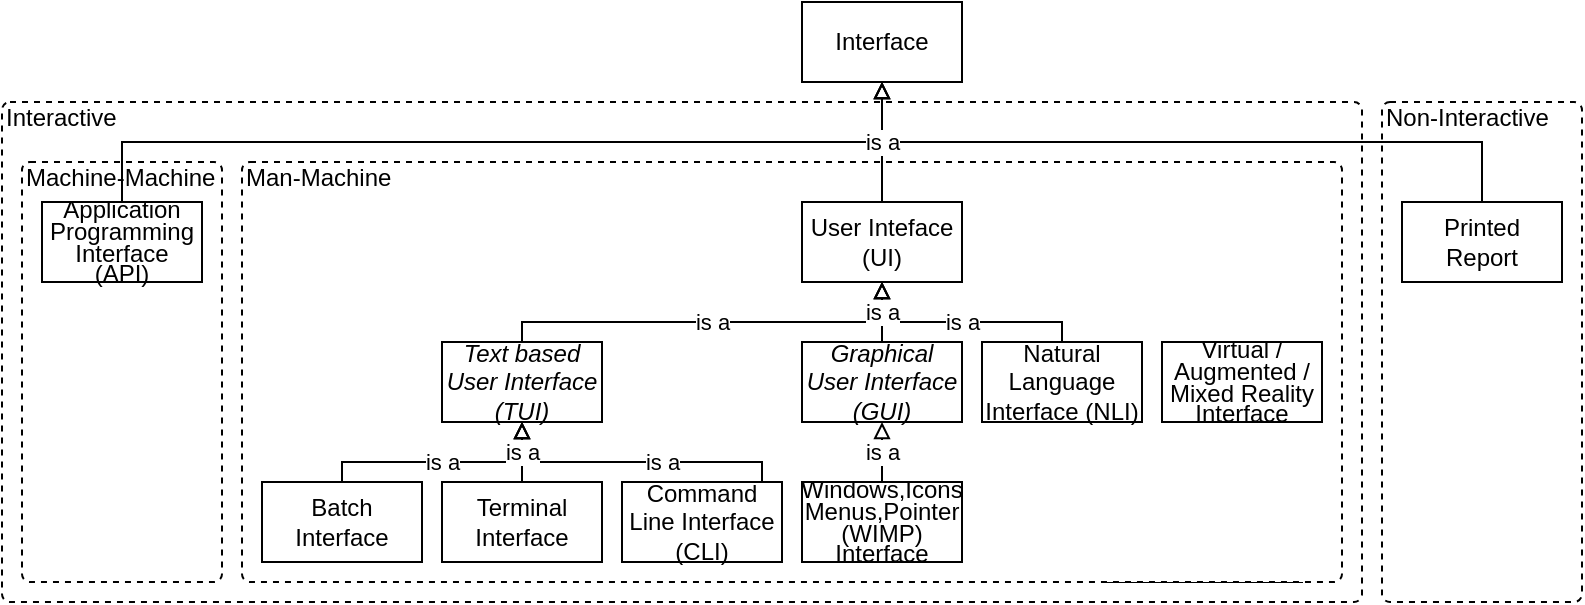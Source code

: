<mxfile version="20.8.16" type="device" pages="3"><diagram name="Page-1" id="mZaBI1A5slS95DHODoS3"><mxGraphModel dx="1195" dy="1812" grid="1" gridSize="10" guides="1" tooltips="1" connect="1" arrows="1" fold="1" page="1" pageScale="1" pageWidth="850" pageHeight="1100" math="0" shadow="0"><root><mxCell id="0"/><mxCell id="uAy7rTlutq_aL-wQHRvP-76" value="Boundaries" parent="0"/><mxCell id="uAy7rTlutq_aL-wQHRvP-78" value="Interactive" style="rounded=1;whiteSpace=wrap;html=1;dashed=1;absoluteArcSize=1;arcSize=8;container=1;collapsible=0;recursiveResize=0;align=left;verticalAlign=top;spacing=2;spacingTop=-6;" vertex="1" parent="uAy7rTlutq_aL-wQHRvP-76"><mxGeometry x="30" y="-130" width="680" height="250" as="geometry"/></mxCell><mxCell id="uAy7rTlutq_aL-wQHRvP-83" value="Emergent variations&lt;br style=&quot;font-size: 9px;&quot;&gt;(Brain-Machine Interfaces, etc.) are not listed.&amp;nbsp;" style="shape=note;size=9;whiteSpace=wrap;html=1;rounded=1;fontStyle=2;fontSize=9;" vertex="1" parent="uAy7rTlutq_aL-wQHRvP-78"><mxGeometry x="550" y="180" width="100" height="60" as="geometry"/></mxCell><mxCell id="uAy7rTlutq_aL-wQHRvP-79" value="Non-Interactive" style="rounded=1;whiteSpace=wrap;html=1;dashed=1;absoluteArcSize=1;arcSize=8;container=1;collapsible=0;recursiveResize=0;align=left;verticalAlign=top;spacingTop=-6;" vertex="1" parent="uAy7rTlutq_aL-wQHRvP-76"><mxGeometry x="720" y="-130" width="100" height="250" as="geometry"/></mxCell><mxCell id="uAy7rTlutq_aL-wQHRvP-82" value="Machine-Machine" style="rounded=1;whiteSpace=wrap;html=1;dashed=1;absoluteArcSize=1;arcSize=8;container=1;collapsible=0;recursiveResize=0;align=left;verticalAlign=top;spacingTop=-6;" vertex="1" parent="uAy7rTlutq_aL-wQHRvP-76"><mxGeometry x="40" y="-100" width="100" height="210" as="geometry"/></mxCell><mxCell id="uAy7rTlutq_aL-wQHRvP-84" value="Man-Machine" style="rounded=1;whiteSpace=wrap;html=1;dashed=1;absoluteArcSize=1;arcSize=8;container=1;collapsible=0;recursiveResize=0;align=left;verticalAlign=top;spacingTop=-6;" vertex="1" parent="uAy7rTlutq_aL-wQHRvP-76"><mxGeometry x="150" y="-100" width="550" height="210" as="geometry"/></mxCell><mxCell id="1" parent="0"/><mxCell id="uAy7rTlutq_aL-wQHRvP-1" value="Graphical User Interface (GUI)" style="rounded=0;whiteSpace=wrap;html=1;fontStyle=2" vertex="1" parent="1"><mxGeometry x="430" y="-10" width="80" height="40" as="geometry"/></mxCell><mxCell id="uAy7rTlutq_aL-wQHRvP-24" value="is a" style="edgeStyle=elbowEdgeStyle;rounded=0;orthogonalLoop=1;jettySize=auto;html=1;endArrow=block;endFill=0;exitX=0.5;exitY=0;exitDx=0;exitDy=0;entryX=0.5;entryY=1;entryDx=0;entryDy=0;elbow=vertical;" edge="1" parent="1" source="uAy7rTlutq_aL-wQHRvP-2" target="uAy7rTlutq_aL-wQHRvP-3"><mxGeometry relative="1" as="geometry"><mxPoint x="460" y="40" as="targetPoint"/><Array as="points"><mxPoint x="400" y="-20"/></Array></mxGeometry></mxCell><mxCell id="uAy7rTlutq_aL-wQHRvP-2" value="Text based User Interface (TUI)" style="rounded=0;whiteSpace=wrap;html=1;fontStyle=2" vertex="1" parent="1"><mxGeometry x="250" y="-10" width="80" height="40" as="geometry"/></mxCell><mxCell id="uAy7rTlutq_aL-wQHRvP-3" value="User Inteface (UI)" style="rounded=0;whiteSpace=wrap;html=1;" vertex="1" parent="1"><mxGeometry x="430" y="-80" width="80" height="40" as="geometry"/></mxCell><mxCell id="uAy7rTlutq_aL-wQHRvP-26" value="is a" style="edgeStyle=orthogonalEdgeStyle;rounded=0;orthogonalLoop=1;jettySize=auto;html=1;entryX=0.5;entryY=1;entryDx=0;entryDy=0;endArrow=block;endFill=0;exitX=0.5;exitY=0;exitDx=0;exitDy=0;" edge="1" parent="1" source="uAy7rTlutq_aL-wQHRvP-4" target="uAy7rTlutq_aL-wQHRvP-2"><mxGeometry relative="1" as="geometry"><mxPoint x="440" y="90" as="sourcePoint"/><mxPoint x="300" y="30" as="targetPoint"/><Array as="points"><mxPoint x="410" y="50"/><mxPoint x="290" y="50"/></Array></mxGeometry></mxCell><mxCell id="uAy7rTlutq_aL-wQHRvP-4" value="Command Line Interface&lt;br&gt;(CLI)" style="rounded=0;whiteSpace=wrap;html=1;" vertex="1" parent="1"><mxGeometry x="340" y="60" width="80" height="40" as="geometry"/></mxCell><mxCell id="uAy7rTlutq_aL-wQHRvP-11" value="Natural Language Interface (NLI)" style="rounded=0;whiteSpace=wrap;html=1;" vertex="1" parent="1"><mxGeometry x="520" y="-10" width="80" height="40" as="geometry"/></mxCell><mxCell id="uAy7rTlutq_aL-wQHRvP-33" value="is a" style="edgeStyle=orthogonalEdgeStyle;rounded=0;orthogonalLoop=1;jettySize=auto;html=1;entryX=0.5;entryY=1;entryDx=0;entryDy=0;endArrow=block;endFill=0;exitX=0.5;exitY=0;exitDx=0;exitDy=0;" edge="1" parent="1" source="uAy7rTlutq_aL-wQHRvP-17" target="uAy7rTlutq_aL-wQHRvP-2"><mxGeometry relative="1" as="geometry"><Array as="points"><mxPoint x="200" y="50"/><mxPoint x="290" y="50"/></Array></mxGeometry></mxCell><mxCell id="uAy7rTlutq_aL-wQHRvP-17" value="Batch Interface" style="rounded=0;whiteSpace=wrap;html=1;" vertex="1" parent="1"><mxGeometry x="160" y="60" width="80" height="40" as="geometry"/></mxCell><mxCell id="uAy7rTlutq_aL-wQHRvP-21" value="is a" style="edgeStyle=orthogonalEdgeStyle;rounded=0;orthogonalLoop=1;jettySize=auto;html=1;entryX=0.5;entryY=1;entryDx=0;entryDy=0;endArrow=block;endFill=0;" edge="1" parent="1" source="uAy7rTlutq_aL-wQHRvP-18" target="uAy7rTlutq_aL-wQHRvP-1"><mxGeometry relative="1" as="geometry"/></mxCell><mxCell id="uAy7rTlutq_aL-wQHRvP-18" value="&lt;p style=&quot;line-height: 90%;&quot;&gt;Windows,Icons Menus,Pointer (WIMP) Interface&lt;/p&gt;" style="rounded=0;whiteSpace=wrap;html=1;" vertex="1" parent="1"><mxGeometry x="430" y="60" width="80" height="40" as="geometry"/></mxCell><mxCell id="uAy7rTlutq_aL-wQHRvP-29" value="&lt;p style=&quot;line-height: 90%;&quot;&gt;Application Programming Interface&lt;br&gt;(API)&lt;br&gt;&lt;/p&gt;" style="rounded=0;whiteSpace=wrap;html=1;" vertex="1" parent="1"><mxGeometry x="50" y="-80" width="80" height="40" as="geometry"/></mxCell><mxCell id="uAy7rTlutq_aL-wQHRvP-50" style="edgeStyle=elbowEdgeStyle;rounded=0;orthogonalLoop=1;jettySize=auto;elbow=vertical;html=1;entryX=0.5;entryY=1;entryDx=0;entryDy=0;endArrow=block;endFill=0;exitX=0.5;exitY=0;exitDx=0;exitDy=0;" edge="1" parent="1" source="uAy7rTlutq_aL-wQHRvP-29" target="uAy7rTlutq_aL-wQHRvP-37"><mxGeometry relative="1" as="geometry"><mxPoint x="350" y="-80" as="sourcePoint"/></mxGeometry></mxCell><mxCell id="uAy7rTlutq_aL-wQHRvP-34" value="Printed &lt;br&gt;Report" style="rounded=0;whiteSpace=wrap;html=1;" vertex="1" parent="1"><mxGeometry x="730" y="-80" width="80" height="40" as="geometry"/></mxCell><mxCell id="uAy7rTlutq_aL-wQHRvP-37" value="&lt;p style=&quot;line-height: 90%;&quot;&gt;Interface&lt;/p&gt;" style="rounded=0;whiteSpace=wrap;html=1;" vertex="1" parent="1"><mxGeometry x="430" y="-180" width="80" height="40" as="geometry"/></mxCell><mxCell id="uAy7rTlutq_aL-wQHRvP-49" style="edgeStyle=elbowEdgeStyle;rounded=0;orthogonalLoop=1;jettySize=auto;elbow=vertical;html=1;entryX=0.5;entryY=1;entryDx=0;entryDy=0;endArrow=block;endFill=0;exitX=0.5;exitY=0;exitDx=0;exitDy=0;" edge="1" parent="1" source="uAy7rTlutq_aL-wQHRvP-34" target="uAy7rTlutq_aL-wQHRvP-37"><mxGeometry relative="1" as="geometry"><mxPoint x="760" y="-80.0" as="sourcePoint"/><Array as="points"><mxPoint x="610" y="-110"/></Array></mxGeometry></mxCell><mxCell id="uAy7rTlutq_aL-wQHRvP-42" value="is a" style="edgeStyle=orthogonalEdgeStyle;rounded=0;orthogonalLoop=1;jettySize=auto;html=1;entryX=0.5;entryY=1;entryDx=0;entryDy=0;endArrow=block;endFill=0;" edge="1" parent="1" source="uAy7rTlutq_aL-wQHRvP-41" target="uAy7rTlutq_aL-wQHRvP-2"><mxGeometry relative="1" as="geometry"/></mxCell><mxCell id="uAy7rTlutq_aL-wQHRvP-41" value="Terminal Interface" style="rounded=0;whiteSpace=wrap;html=1;" vertex="1" parent="1"><mxGeometry x="250" y="60" width="80" height="40" as="geometry"/></mxCell><mxCell id="uAy7rTlutq_aL-wQHRvP-48" value="is a" style="edgeStyle=elbowEdgeStyle;rounded=0;orthogonalLoop=1;jettySize=auto;html=1;endArrow=block;endFill=0;exitX=0.5;exitY=0;exitDx=0;exitDy=0;elbow=vertical;entryX=0.5;entryY=1;entryDx=0;entryDy=0;" edge="1" parent="1" source="uAy7rTlutq_aL-wQHRvP-11" target="uAy7rTlutq_aL-wQHRvP-3"><mxGeometry relative="1" as="geometry"><mxPoint x="460" y="40" as="targetPoint"/><mxPoint x="590" y="80" as="sourcePoint"/><Array as="points"><mxPoint x="510" y="-20"/></Array></mxGeometry></mxCell><mxCell id="uAy7rTlutq_aL-wQHRvP-64" value="&lt;p style=&quot;line-height: 90%;&quot;&gt;Virtual / Augmented / Mixed Reality Interface&lt;/p&gt;" style="rounded=0;whiteSpace=wrap;html=1;" vertex="1" parent="1"><mxGeometry x="610" y="-10" width="80" height="40" as="geometry"/></mxCell><mxCell id="uAy7rTlutq_aL-wQHRvP-66" value="is a" style="edgeStyle=orthogonalEdgeStyle;rounded=0;orthogonalLoop=1;jettySize=auto;html=1;entryX=0.5;entryY=1;entryDx=0;entryDy=0;endArrow=block;endFill=0;elbow=vertical;" edge="1" parent="1" source="uAy7rTlutq_aL-wQHRvP-3" target="uAy7rTlutq_aL-wQHRvP-37"><mxGeometry relative="1" as="geometry"><mxPoint x="470" y="40" as="targetPoint"/></mxGeometry></mxCell><mxCell id="uAy7rTlutq_aL-wQHRvP-23" value="is a" style="edgeStyle=orthogonalEdgeStyle;rounded=0;orthogonalLoop=1;jettySize=auto;html=1;entryX=0.5;entryY=1;entryDx=0;entryDy=0;endArrow=block;endFill=0;exitX=0.5;exitY=0;exitDx=0;exitDy=0;" edge="1" parent="1" source="uAy7rTlutq_aL-wQHRvP-1" target="uAy7rTlutq_aL-wQHRvP-3"><mxGeometry relative="1" as="geometry"/></mxCell></root></mxGraphModel></diagram><diagram id="eqDRV5fVXC2oVrKqO0t9" name="Page-2"><mxGraphModel dx="1434" dy="854" grid="1" gridSize="10" guides="1" tooltips="1" connect="1" arrows="1" fold="1" page="1" pageScale="1" pageWidth="850" pageHeight="1100" math="0" shadow="0"><root><mxCell id="0"/><mxCell id="1" parent="0"/><mxCell id="4U2PKwN0B09QonLrmH-h-8" value="Web capable" style="rounded=1;whiteSpace=wrap;html=1;dashed=1;absoluteArcSize=1;arcSize=8;container=1;collapsible=0;recursiveResize=0;align=left;verticalAlign=top;spacingTop=-6;" vertex="1" parent="1"><mxGeometry x="270" y="240" width="460" height="70" as="geometry"/></mxCell><mxCell id="yJ1L4K7SEJtD_MwCpXsw-1" value="&lt;font style=&quot;font-size: 12px;&quot;&gt;SOAP&lt;/font&gt;" style="rounded=0;whiteSpace=wrap;html=1;fontSize=9;" vertex="1" parent="4U2PKwN0B09QonLrmH-h-8"><mxGeometry x="10" y="20" width="80" height="40" as="geometry"/></mxCell><mxCell id="4U2PKwN0B09QonLrmH-h-1" value="Web specific" style="rounded=1;whiteSpace=wrap;html=1;dashed=1;absoluteArcSize=1;arcSize=8;container=1;collapsible=0;recursiveResize=0;align=left;verticalAlign=top;spacingTop=-6;" vertex="1" parent="1"><mxGeometry x="270" y="320" width="460" height="150" as="geometry"/></mxCell><mxCell id="yJ1L4K7SEJtD_MwCpXsw-2" value="&lt;font style=&quot;font-size: 12px;&quot;&gt;REST&lt;/font&gt;" style="rounded=0;whiteSpace=wrap;html=1;fontSize=9;" vertex="1" parent="4U2PKwN0B09QonLrmH-h-1"><mxGeometry x="100" y="20" width="80" height="40" as="geometry"/></mxCell><mxCell id="yJ1L4K7SEJtD_MwCpXsw-6" value="extends" style="edgeStyle=elbowEdgeStyle;rounded=0;orthogonalLoop=1;jettySize=auto;elbow=vertical;html=1;entryX=0.5;entryY=1;entryDx=0;entryDy=0;fontSize=12;endArrow=block;endFill=0;" edge="1" parent="4U2PKwN0B09QonLrmH-h-1" source="yJ1L4K7SEJtD_MwCpXsw-3" target="yJ1L4K7SEJtD_MwCpXsw-2"><mxGeometry relative="1" as="geometry"/></mxCell><mxCell id="yJ1L4K7SEJtD_MwCpXsw-3" value="&lt;font style=&quot;font-size: 12px;&quot;&gt;ODATA&lt;/font&gt;" style="rounded=0;whiteSpace=wrap;html=1;fontSize=9;" vertex="1" parent="4U2PKwN0B09QonLrmH-h-1"><mxGeometry x="100" y="100" width="80" height="40" as="geometry"/></mxCell><mxCell id="yJ1L4K7SEJtD_MwCpXsw-11" value="is not" style="edgeStyle=elbowEdgeStyle;rounded=0;orthogonalLoop=1;jettySize=auto;elbow=vertical;html=1;entryX=1;entryY=0.5;entryDx=0;entryDy=0;fontSize=12;endArrow=block;endFill=0;horizontal=0;" edge="1" parent="4U2PKwN0B09QonLrmH-h-1" source="yJ1L4K7SEJtD_MwCpXsw-10" target="yJ1L4K7SEJtD_MwCpXsw-2"><mxGeometry relative="1" as="geometry"/></mxCell><mxCell id="yJ1L4K7SEJtD_MwCpXsw-10" value="&lt;font style=&quot;font-size: 12px;&quot;&gt;GraphQL&lt;/font&gt;" style="rounded=0;whiteSpace=wrap;html=1;fontSize=9;" vertex="1" parent="4U2PKwN0B09QonLrmH-h-1"><mxGeometry x="220" y="20" width="80" height="40" as="geometry"/></mxCell><mxCell id="yJ1L4K7SEJtD_MwCpXsw-12" value="&lt;font style=&quot;font-size: 12px;&quot;&gt;gRPC&lt;/font&gt;" style="rounded=0;whiteSpace=wrap;html=1;fontSize=9;" vertex="1" parent="4U2PKwN0B09QonLrmH-h-1"><mxGeometry x="310" y="20" width="80" height="40" as="geometry"/></mxCell><mxCell id="4U2PKwN0B09QonLrmH-h-2" value="Pattern" style="rounded=1;whiteSpace=wrap;html=1;dashed=1;absoluteArcSize=1;arcSize=8;container=1;collapsible=0;recursiveResize=0;align=left;verticalAlign=top;spacingTop=-6;" vertex="1" parent="1"><mxGeometry x="270" y="150" width="460" height="70" as="geometry"/></mxCell><mxCell id="yJ1L4K7SEJtD_MwCpXsw-8" value="&lt;font style=&quot;font-size: 12px;&quot;&gt;RPC&lt;/font&gt;" style="rounded=0;whiteSpace=wrap;html=1;fontSize=9;fontStyle=2" vertex="1" parent="4U2PKwN0B09QonLrmH-h-2"><mxGeometry x="10" y="20" width="80" height="40" as="geometry"/></mxCell><mxCell id="jMV-G845Kfmn8u3Mq-rM-2" value="is a&amp;nbsp;" style="rounded=0;orthogonalLoop=1;jettySize=auto;elbow=vertical;html=1;entryX=0.5;entryY=1;entryDx=0;entryDy=0;fontSize=12;endArrow=block;endFill=0;" edge="1" parent="1" source="yJ1L4K7SEJtD_MwCpXsw-1" target="yJ1L4K7SEJtD_MwCpXsw-8"><mxGeometry relative="1" as="geometry"/></mxCell><mxCell id="jMV-G845Kfmn8u3Mq-rM-1" style="edgeStyle=elbowEdgeStyle;rounded=0;orthogonalLoop=1;jettySize=auto;elbow=vertical;html=1;entryX=1;entryY=0.5;entryDx=0;entryDy=0;fontSize=12;endArrow=block;endFill=0;" edge="1" parent="1" source="yJ1L4K7SEJtD_MwCpXsw-12" target="yJ1L4K7SEJtD_MwCpXsw-8"><mxGeometry relative="1" as="geometry"><Array as="points"><mxPoint x="490" y="190"/></Array></mxGeometry></mxCell><mxCell id="4U2PKwN0B09QonLrmH-h-23" value="Resource based" style="rounded=1;whiteSpace=wrap;html=1;dashed=1;absoluteArcSize=1;arcSize=8;container=1;collapsible=0;recursiveResize=0;align=left;verticalAlign=top;spacingTop=-6;" vertex="1" parent="1"><mxGeometry x="20" y="550" width="340" height="70" as="geometry"/></mxCell><mxCell id="4U2PKwN0B09QonLrmH-h-16" value="&lt;font style=&quot;font-size: 12px;&quot;&gt;ODATA&lt;/font&gt;" style="rounded=0;whiteSpace=wrap;html=1;fontSize=9;" vertex="1" parent="4U2PKwN0B09QonLrmH-h-23"><mxGeometry x="10" y="20" width="80" height="40" as="geometry"/></mxCell><mxCell id="4U2PKwN0B09QonLrmH-h-17" value="&lt;span style=&quot;font-size: 12px;&quot;&gt;REST&lt;/span&gt;" style="rounded=0;whiteSpace=wrap;html=1;fontSize=9;" vertex="1" parent="4U2PKwN0B09QonLrmH-h-23"><mxGeometry x="130" y="20" width="80" height="40" as="geometry"/></mxCell><mxCell id="4U2PKwN0B09QonLrmH-h-21" value="extends" style="edgeStyle=none;rounded=0;orthogonalLoop=1;jettySize=auto;html=1;entryX=0;entryY=0.5;entryDx=0;entryDy=0;fontSize=12;endArrow=block;endFill=0;elbow=vertical;horizontal=0;" edge="1" parent="4U2PKwN0B09QonLrmH-h-23" source="4U2PKwN0B09QonLrmH-h-16" target="4U2PKwN0B09QonLrmH-h-17"><mxGeometry relative="1" as="geometry"/></mxCell><mxCell id="4U2PKwN0B09QonLrmH-h-22" value="does not&lt;br&gt;extend" style="edgeStyle=none;rounded=0;orthogonalLoop=1;jettySize=auto;html=1;entryX=1;entryY=0.5;entryDx=0;entryDy=0;fontSize=12;endArrow=block;endFill=0;elbow=vertical;horizontal=0;" edge="1" parent="4U2PKwN0B09QonLrmH-h-23" source="4U2PKwN0B09QonLrmH-h-18" target="4U2PKwN0B09QonLrmH-h-17"><mxGeometry relative="1" as="geometry"><mxPoint as="offset"/></mxGeometry></mxCell><mxCell id="4U2PKwN0B09QonLrmH-h-18" value="&lt;span style=&quot;font-size: 12px;&quot;&gt;GraphQL&lt;/span&gt;" style="rounded=0;whiteSpace=wrap;html=1;fontSize=9;" vertex="1" parent="4U2PKwN0B09QonLrmH-h-23"><mxGeometry x="250" y="20" width="80" height="40" as="geometry"/></mxCell><mxCell id="4U2PKwN0B09QonLrmH-h-30" value="Procedure Based" style="rounded=1;whiteSpace=wrap;html=1;dashed=1;absoluteArcSize=1;arcSize=8;container=1;collapsible=0;recursiveResize=0;align=left;verticalAlign=top;spacingTop=-6;" vertex="1" parent="1"><mxGeometry x="370" y="550" width="370" height="70" as="geometry"/></mxCell><mxCell id="4U2PKwN0B09QonLrmH-h-31" value="&lt;font style=&quot;font-size: 12px;&quot;&gt;SOAP&lt;/font&gt;" style="rounded=0;whiteSpace=wrap;html=1;fontSize=9;" vertex="1" parent="4U2PKwN0B09QonLrmH-h-30"><mxGeometry x="10" y="20" width="80" height="40" as="geometry"/></mxCell><mxCell id="4U2PKwN0B09QonLrmH-h-15" value="&lt;font style=&quot;font-size: 12px;&quot;&gt;JSON-RPC&lt;/font&gt;" style="rounded=0;whiteSpace=wrap;html=1;fontSize=9;" vertex="1" parent="4U2PKwN0B09QonLrmH-h-30"><mxGeometry x="100" y="20" width="80" height="40" as="geometry"/></mxCell><mxCell id="4U2PKwN0B09QonLrmH-h-20" value="&lt;font style=&quot;font-size: 12px;&quot;&gt;gRPC&lt;/font&gt;" style="rounded=0;whiteSpace=wrap;html=1;fontSize=9;" vertex="1" parent="4U2PKwN0B09QonLrmH-h-30"><mxGeometry x="190" y="20" width="80" height="40" as="geometry"/></mxCell><mxCell id="4U2PKwN0B09QonLrmH-h-14" value="&lt;font style=&quot;font-size: 12px;&quot;&gt;Thrift&lt;/font&gt;" style="rounded=0;whiteSpace=wrap;html=1;fontSize=9;" vertex="1" parent="4U2PKwN0B09QonLrmH-h-30"><mxGeometry x="280" y="20" width="80" height="40" as="geometry"/></mxCell></root></mxGraphModel></diagram><diagram id="oeV73uZ9gkirUtaaerV-" name="Page-3"><mxGraphModel dx="1434" dy="854" grid="1" gridSize="10" guides="1" tooltips="1" connect="1" arrows="1" fold="1" page="1" pageScale="1" pageWidth="850" pageHeight="1100" math="0" shadow="0"><root><mxCell id="0"/><mxCell id="1" parent="0"/><mxCell id="QVA7IsyM-faSeX7e_KfB-1" value="Private" style="rounded=0;whiteSpace=wrap;html=1;fontSize=12;" vertex="1" parent="1"><mxGeometry x="240" y="200" width="80" height="40" as="geometry"/></mxCell><mxCell id="QVA7IsyM-faSeX7e_KfB-2" value="Partner" style="rounded=0;whiteSpace=wrap;html=1;fontSize=12;" vertex="1" parent="1"><mxGeometry x="360" y="200" width="80" height="40" as="geometry"/></mxCell><mxCell id="QVA7IsyM-faSeX7e_KfB-3" value="Public" style="rounded=0;whiteSpace=wrap;html=1;fontSize=12;" vertex="1" parent="1"><mxGeometry x="480" y="200" width="80" height="40" as="geometry"/></mxCell></root></mxGraphModel></diagram></mxfile>
